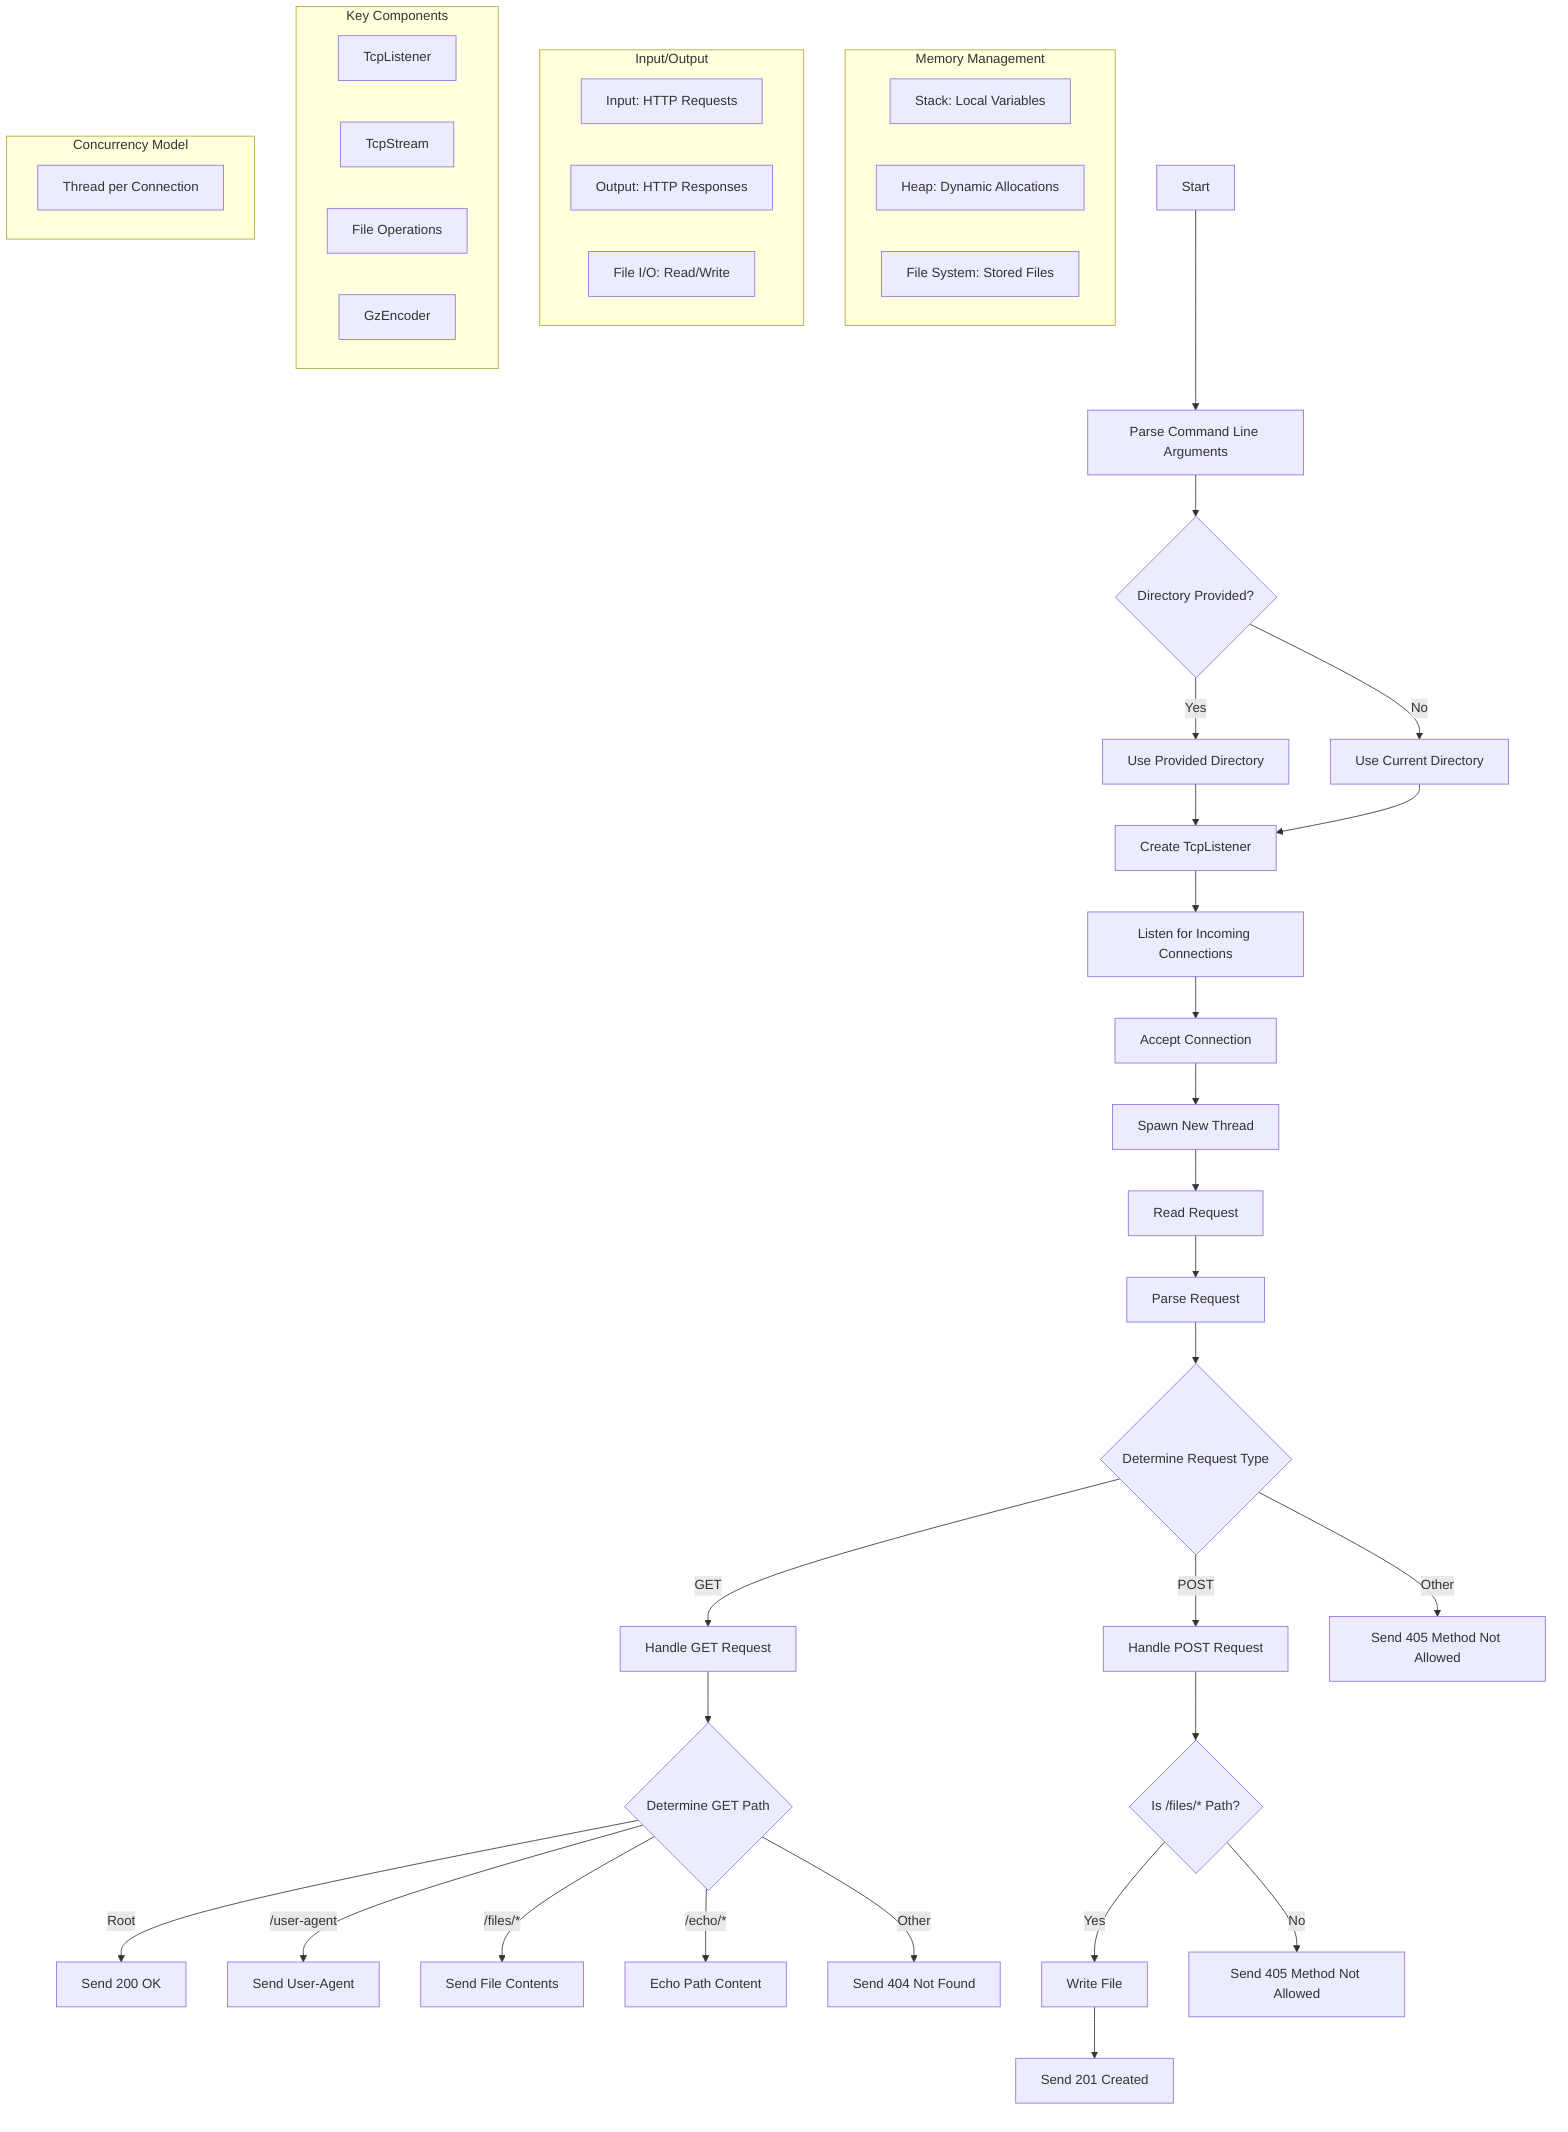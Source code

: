 graph TD
    A[Start] --> B[Parse Command Line Arguments]
    B --> C{Directory Provided?}
    C -->|Yes| D[Use Provided Directory]
    C -->|No| E[Use Current Directory]
    D --> F[Create TcpListener]
    E --> F
    F --> G[Listen for Incoming Connections]
    G --> H[Accept Connection]
    H --> I[Spawn New Thread]
    I --> J[Read Request]
    J --> K[Parse Request]
    K --> L{Determine Request Type}
    L -->|GET| M[Handle GET Request]
    L -->|POST| N[Handle POST Request]
    L -->|Other| O[Send 405 Method Not Allowed]
    M --> P{Determine GET Path}
    P -->|Root| Q[Send 200 OK]
    P -->|/user-agent| R[Send User-Agent]
    P -->|/files/*| S[Send File Contents]
    P -->|/echo/*| T[Echo Path Content]
    P -->|Other| U[Send 404 Not Found]
    N --> V{Is /files/* Path?}
    V -->|Yes| W[Write File]
    V -->|No| X[Send 405 Method Not Allowed]
    W --> Y[Send 201 Created]
    
    subgraph "Memory Management"
    Z[Stack: Local Variables]
    AA[Heap: Dynamic Allocations]
    AB[File System: Stored Files]
    end
    
    subgraph "Input/Output"
    AC[Input: HTTP Requests]
    AD[Output: HTTP Responses]
    AE[File I/O: Read/Write]
    end
    
    subgraph "Key Components"
    AF[TcpListener]
    AG[TcpStream]
    AH[File Operations]
    AI[GzEncoder]
    end
    
    subgraph "Concurrency Model"
    AJ[Thread per Connection]
    end
